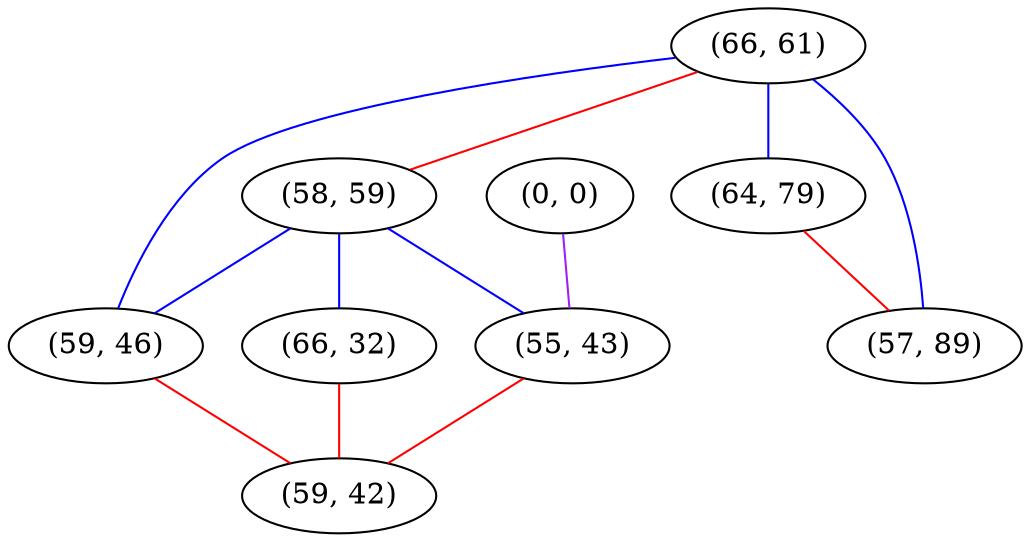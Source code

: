 graph "" {
"(66, 61)";
"(0, 0)";
"(58, 59)";
"(59, 46)";
"(64, 79)";
"(55, 43)";
"(57, 89)";
"(66, 32)";
"(59, 42)";
"(66, 61)" -- "(58, 59)"  [color=red, key=0, weight=1];
"(66, 61)" -- "(57, 89)"  [color=blue, key=0, weight=3];
"(66, 61)" -- "(64, 79)"  [color=blue, key=0, weight=3];
"(66, 61)" -- "(59, 46)"  [color=blue, key=0, weight=3];
"(0, 0)" -- "(55, 43)"  [color=purple, key=0, weight=4];
"(58, 59)" -- "(55, 43)"  [color=blue, key=0, weight=3];
"(58, 59)" -- "(59, 46)"  [color=blue, key=0, weight=3];
"(58, 59)" -- "(66, 32)"  [color=blue, key=0, weight=3];
"(59, 46)" -- "(59, 42)"  [color=red, key=0, weight=1];
"(64, 79)" -- "(57, 89)"  [color=red, key=0, weight=1];
"(55, 43)" -- "(59, 42)"  [color=red, key=0, weight=1];
"(66, 32)" -- "(59, 42)"  [color=red, key=0, weight=1];
}
